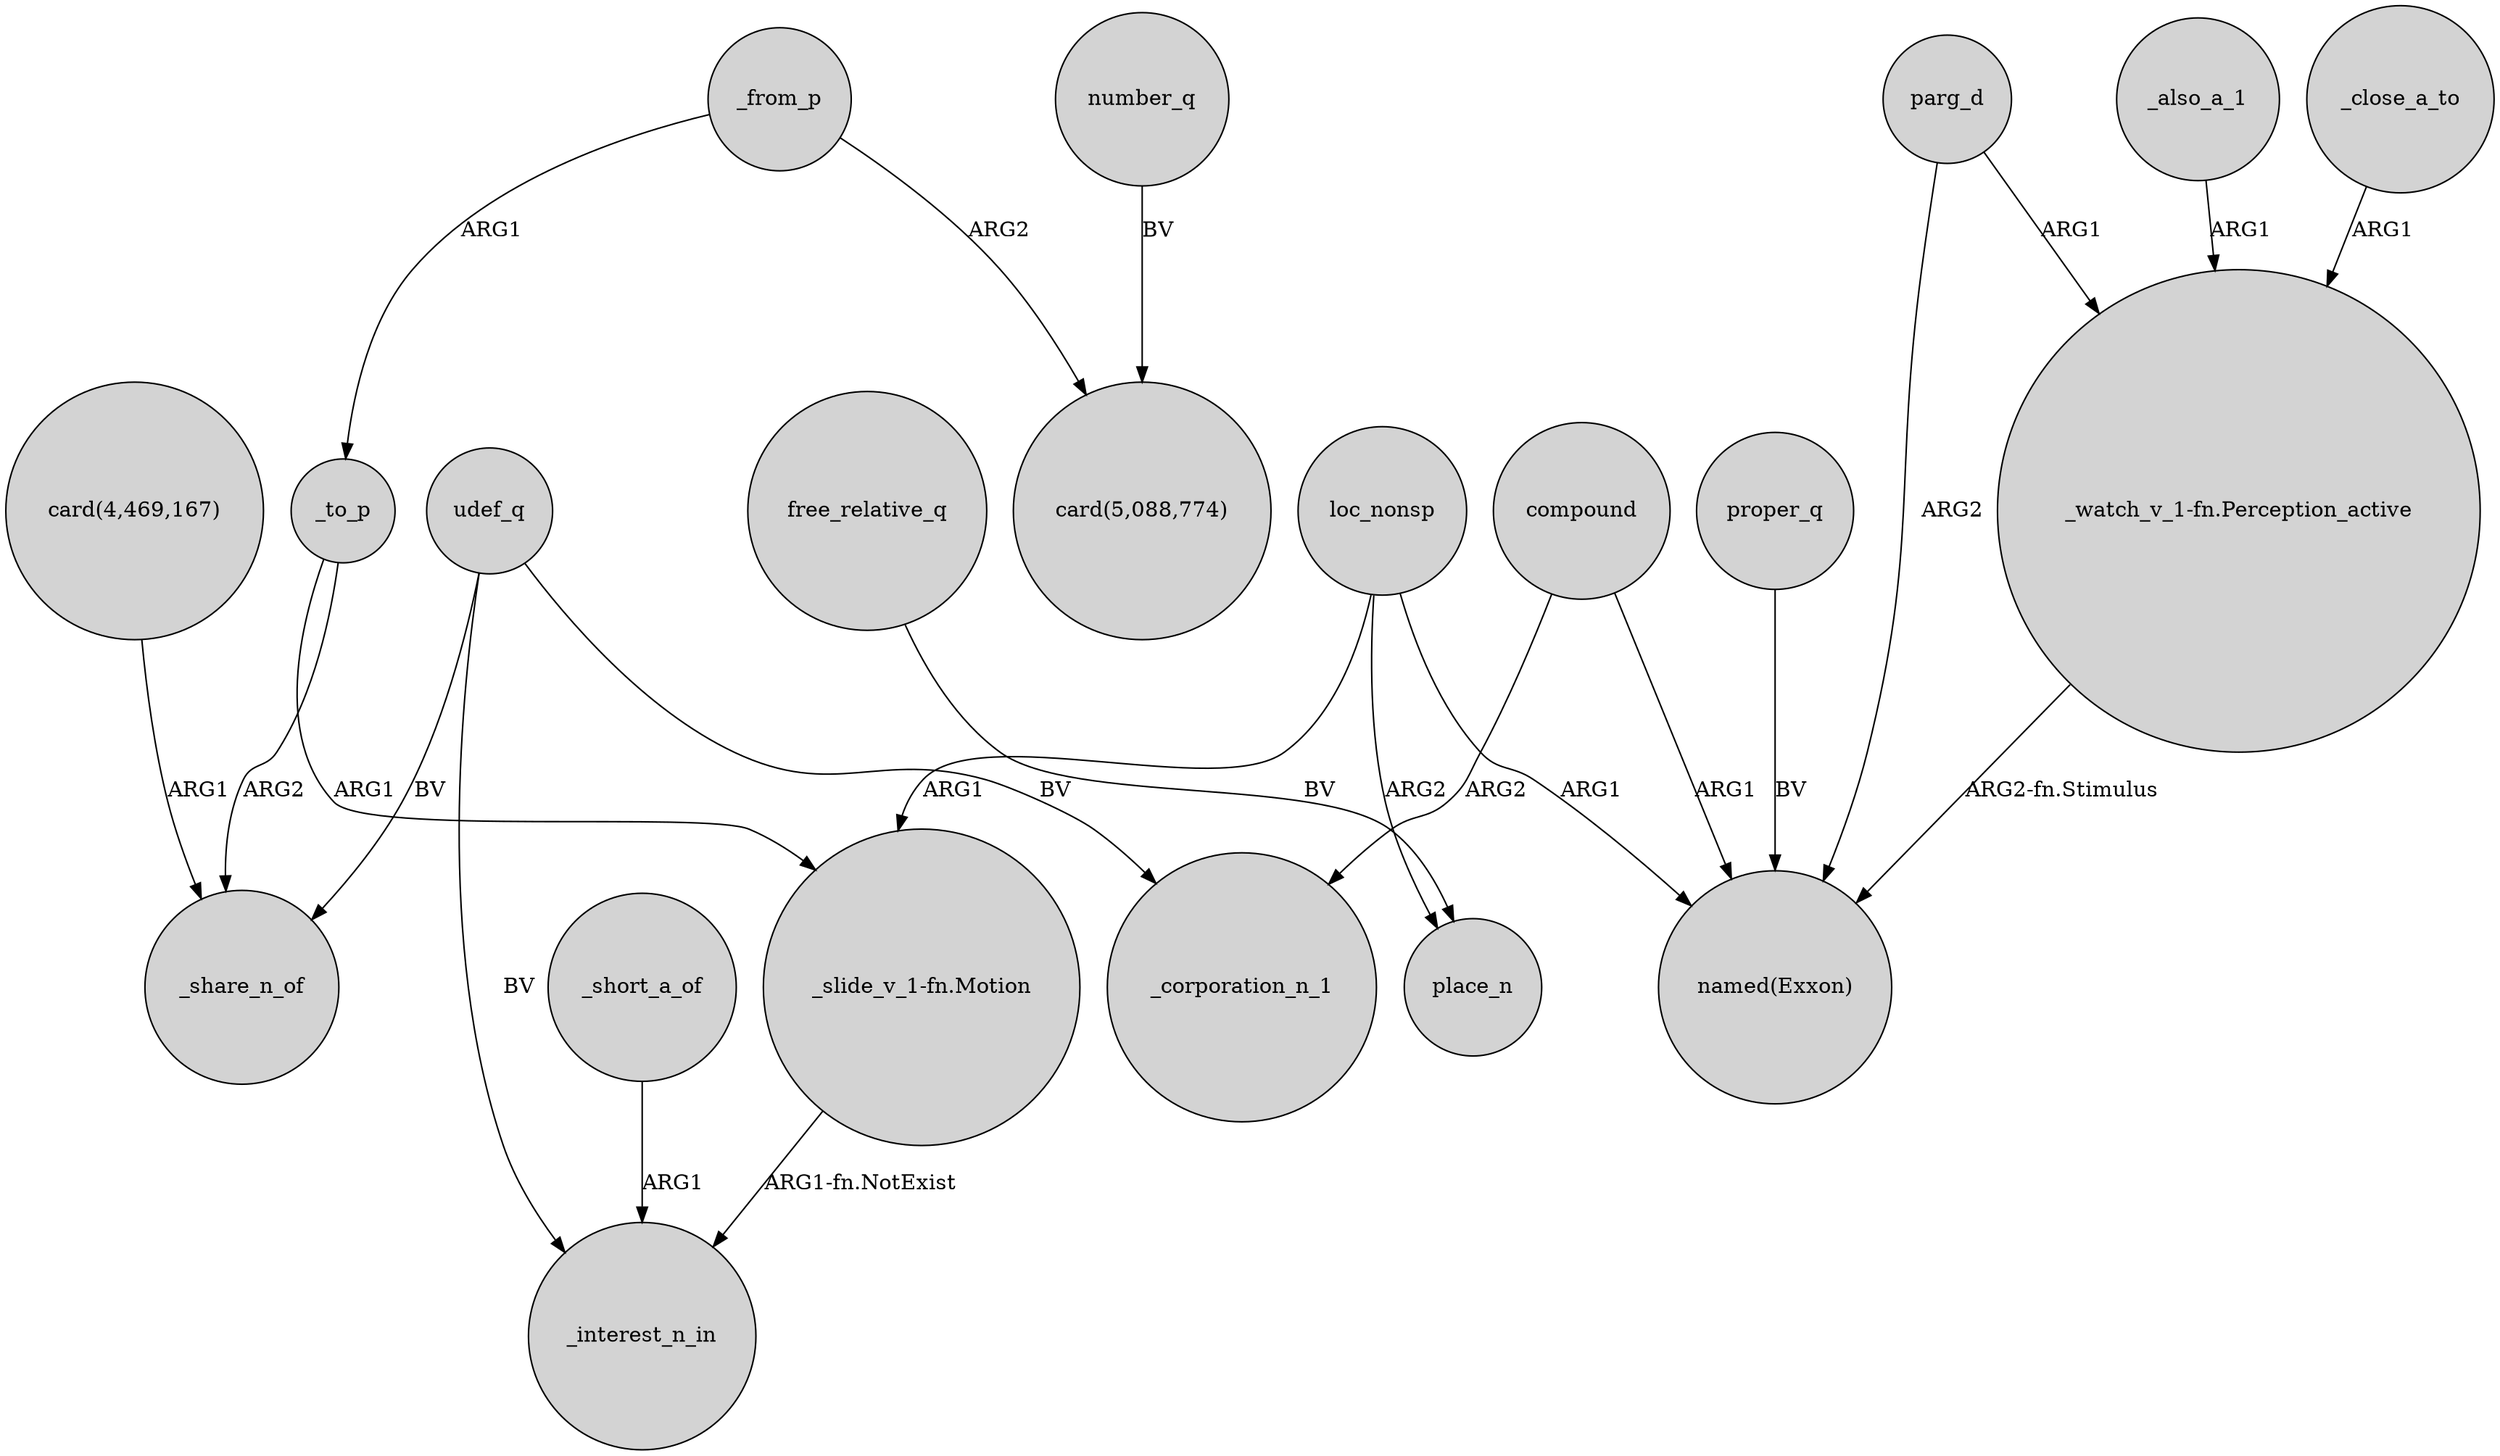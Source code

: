 digraph {
	node [shape=circle style=filled]
	"_slide_v_1-fn.Motion" -> _interest_n_in [label="ARG1-fn.NotExist"]
	_to_p -> _share_n_of [label=ARG2]
	proper_q -> "named(Exxon)" [label=BV]
	parg_d -> "named(Exxon)" [label=ARG2]
	loc_nonsp -> "named(Exxon)" [label=ARG1]
	compound -> _corporation_n_1 [label=ARG2]
	udef_q -> _interest_n_in [label=BV]
	_from_p -> _to_p [label=ARG1]
	loc_nonsp -> "_slide_v_1-fn.Motion" [label=ARG1]
	number_q -> "card(5,088,774)" [label=BV]
	_to_p -> "_slide_v_1-fn.Motion" [label=ARG1]
	udef_q -> _corporation_n_1 [label=BV]
	compound -> "named(Exxon)" [label=ARG1]
	parg_d -> "_watch_v_1-fn.Perception_active" [label=ARG1]
	udef_q -> _share_n_of [label=BV]
	loc_nonsp -> place_n [label=ARG2]
	"_watch_v_1-fn.Perception_active" -> "named(Exxon)" [label="ARG2-fn.Stimulus"]
	_also_a_1 -> "_watch_v_1-fn.Perception_active" [label=ARG1]
	free_relative_q -> place_n [label=BV]
	_from_p -> "card(5,088,774)" [label=ARG2]
	_short_a_of -> _interest_n_in [label=ARG1]
	"card(4,469,167)" -> _share_n_of [label=ARG1]
	_close_a_to -> "_watch_v_1-fn.Perception_active" [label=ARG1]
}
